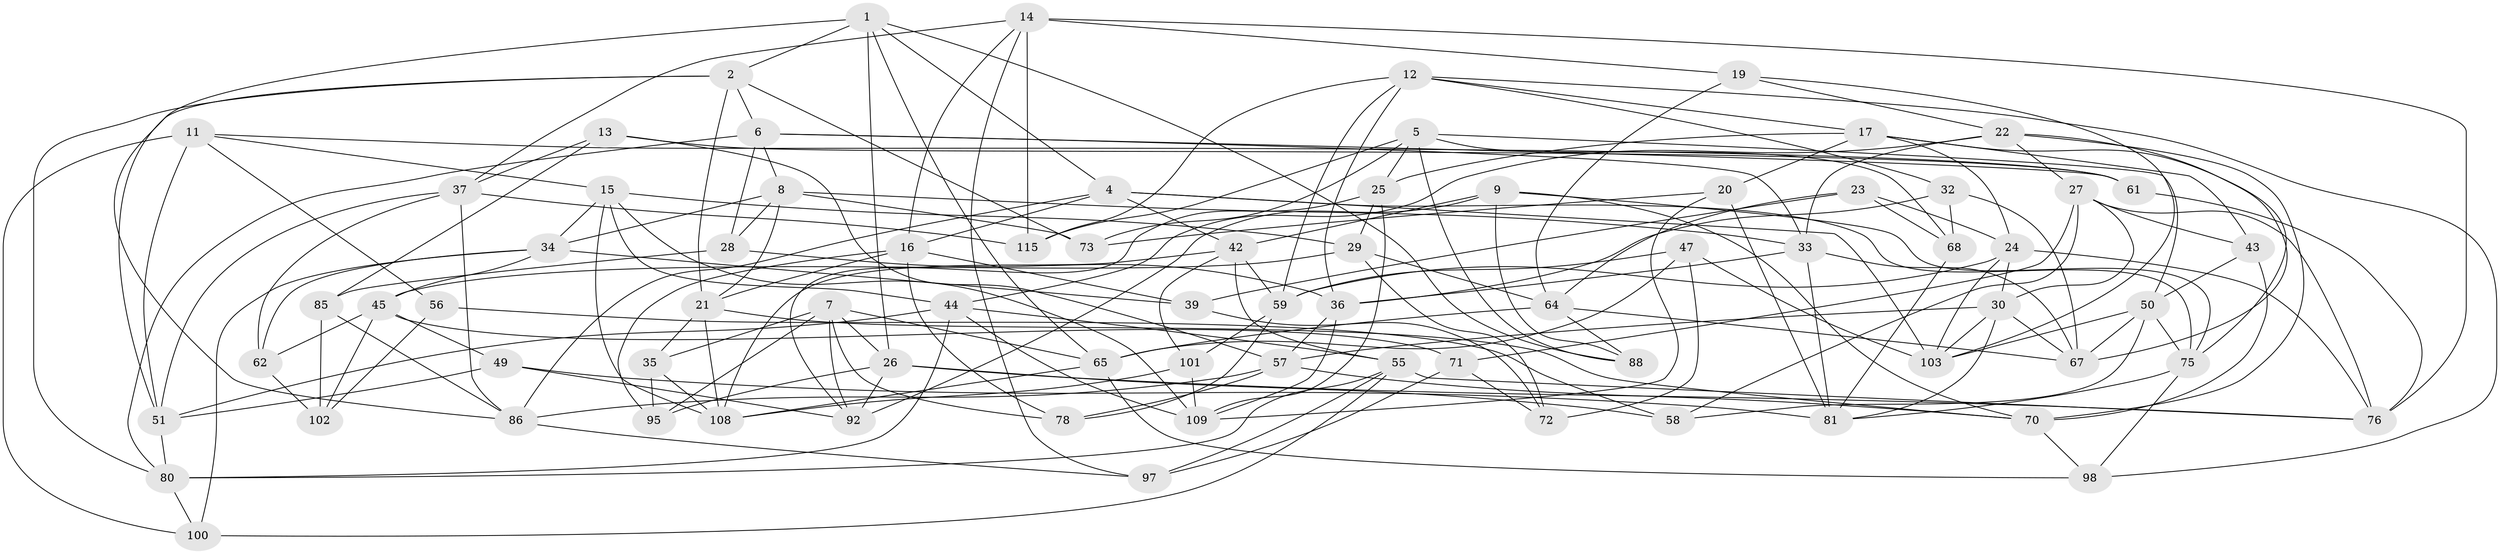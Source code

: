 // Generated by graph-tools (version 1.1) at 2025/24/03/03/25 07:24:22]
// undirected, 76 vertices, 196 edges
graph export_dot {
graph [start="1"]
  node [color=gray90,style=filled];
  1 [super="+3"];
  2 [super="+38"];
  4 [super="+54"];
  5 [super="+41"];
  6 [super="+46"];
  7 [super="+52"];
  8 [super="+31"];
  9 [super="+10"];
  11 [super="+66"];
  12 [super="+107"];
  13;
  14 [super="+48"];
  15 [super="+106"];
  16 [super="+18"];
  17 [super="+63"];
  19;
  20;
  21 [super="+53"];
  22 [super="+69"];
  23;
  24 [super="+87"];
  25 [super="+77"];
  26 [super="+74"];
  27 [super="+117"];
  28;
  29 [super="+118"];
  30 [super="+94"];
  32;
  33 [super="+119"];
  34 [super="+40"];
  35;
  36 [super="+121"];
  37 [super="+96"];
  39;
  42 [super="+114"];
  43;
  44 [super="+93"];
  45 [super="+105"];
  47;
  49;
  50 [super="+122"];
  51 [super="+60"];
  55 [super="+104"];
  56;
  57 [super="+89"];
  58;
  59 [super="+82"];
  61;
  62;
  64 [super="+83"];
  65 [super="+110"];
  67 [super="+84"];
  68;
  70 [super="+116"];
  71;
  72;
  73;
  75 [super="+79"];
  76 [super="+123"];
  78;
  80 [super="+90"];
  81 [super="+91"];
  85;
  86 [super="+99"];
  88;
  92 [super="+120"];
  95;
  97;
  98;
  100;
  101;
  102;
  103 [super="+113"];
  108 [super="+111"];
  109 [super="+112"];
  115;
  1 -- 4;
  1 -- 88;
  1 -- 26;
  1 -- 86;
  1 -- 2;
  1 -- 65;
  2 -- 51;
  2 -- 73;
  2 -- 80;
  2 -- 6;
  2 -- 21;
  4 -- 16;
  4 -- 42;
  4 -- 86;
  4 -- 103;
  4 -- 75;
  5 -- 68;
  5 -- 50;
  5 -- 88;
  5 -- 73;
  5 -- 115;
  5 -- 25;
  6 -- 61;
  6 -- 33;
  6 -- 8;
  6 -- 80;
  6 -- 28;
  7 -- 95;
  7 -- 78;
  7 -- 26;
  7 -- 35;
  7 -- 92;
  7 -- 65;
  8 -- 28;
  8 -- 73;
  8 -- 33;
  8 -- 21;
  8 -- 34;
  9 -- 70;
  9 -- 42;
  9 -- 88;
  9 -- 92 [weight=2];
  9 -- 75;
  11 -- 56 [weight=2];
  11 -- 15;
  11 -- 51;
  11 -- 100;
  11 -- 61;
  12 -- 32;
  12 -- 36;
  12 -- 98;
  12 -- 115;
  12 -- 17;
  12 -- 59;
  13 -- 61;
  13 -- 85;
  13 -- 37;
  13 -- 57;
  14 -- 19;
  14 -- 97;
  14 -- 115;
  14 -- 76;
  14 -- 37;
  14 -- 16;
  15 -- 108;
  15 -- 29;
  15 -- 109;
  15 -- 44;
  15 -- 34;
  16 -- 21;
  16 -- 39;
  16 -- 78;
  16 -- 95;
  17 -- 20;
  17 -- 24;
  17 -- 25;
  17 -- 43;
  17 -- 75;
  19 -- 22;
  19 -- 64;
  19 -- 103;
  20 -- 81;
  20 -- 109;
  20 -- 73;
  21 -- 70;
  21 -- 35;
  21 -- 108;
  22 -- 67;
  22 -- 27;
  22 -- 33;
  22 -- 70;
  22 -- 44;
  23 -- 24;
  23 -- 68;
  23 -- 39;
  23 -- 64;
  24 -- 30;
  24 -- 59;
  24 -- 103;
  24 -- 76;
  25 -- 109;
  25 -- 92;
  25 -- 29 [weight=2];
  26 -- 76;
  26 -- 58;
  26 -- 95;
  26 -- 92;
  27 -- 58;
  27 -- 43;
  27 -- 30;
  27 -- 71;
  27 -- 76;
  28 -- 85;
  28 -- 36;
  29 -- 64;
  29 -- 45;
  29 -- 72;
  30 -- 67;
  30 -- 81;
  30 -- 57;
  30 -- 103;
  32 -- 68;
  32 -- 67;
  32 -- 36;
  33 -- 67;
  33 -- 81;
  33 -- 36;
  34 -- 39;
  34 -- 100;
  34 -- 45;
  34 -- 62;
  35 -- 108;
  35 -- 95;
  36 -- 109;
  36 -- 57;
  37 -- 86;
  37 -- 115;
  37 -- 62;
  37 -- 51;
  39 -- 72;
  42 -- 108;
  42 -- 55;
  42 -- 59;
  42 -- 101;
  43 -- 70;
  43 -- 50;
  44 -- 51;
  44 -- 55;
  44 -- 109;
  44 -- 80;
  45 -- 102;
  45 -- 49;
  45 -- 62;
  45 -- 71;
  47 -- 65;
  47 -- 72;
  47 -- 103;
  47 -- 59;
  49 -- 81;
  49 -- 92;
  49 -- 51;
  50 -- 67;
  50 -- 75;
  50 -- 58;
  50 -- 103;
  51 -- 80;
  55 -- 100;
  55 -- 97;
  55 -- 80;
  55 -- 76;
  56 -- 102;
  56 -- 58;
  57 -- 86;
  57 -- 70;
  57 -- 78;
  59 -- 101;
  59 -- 78;
  61 -- 76;
  62 -- 102;
  64 -- 67;
  64 -- 88;
  64 -- 65;
  65 -- 98;
  65 -- 108;
  68 -- 81;
  70 -- 98;
  71 -- 72;
  71 -- 97;
  75 -- 98;
  75 -- 81;
  80 -- 100;
  85 -- 102;
  85 -- 86;
  86 -- 97;
  101 -- 109;
  101 -- 108;
}
